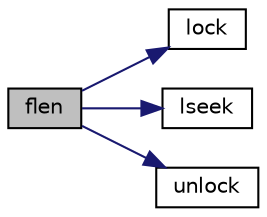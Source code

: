 digraph "flen"
{
 // LATEX_PDF_SIZE
  edge [fontname="Helvetica",fontsize="10",labelfontname="Helvetica",labelfontsize="10"];
  node [fontname="Helvetica",fontsize="10",shape=record];
  rankdir="LR";
  Node1 [label="flen",height=0.2,width=0.4,color="black", fillcolor="grey75", style="filled", fontcolor="black",tooltip=" "];
  Node1 -> Node2 [color="midnightblue",fontsize="10",style="solid",fontname="Helvetica"];
  Node2 [label="lock",height=0.2,width=0.4,color="black", fillcolor="white", style="filled",URL="$group__drivers.html#gae33bae81fdbbabfe2be20d78338bd0d9",tooltip=" "];
  Node1 -> Node3 [color="midnightblue",fontsize="10",style="solid",fontname="Helvetica"];
  Node3 [label="lseek",height=0.2,width=0.4,color="black", fillcolor="white", style="filled",URL="$group__drivers.html#gac5c73beb78fc91ecbdbe4cf4a6b4faec",tooltip=" "];
  Node1 -> Node4 [color="midnightblue",fontsize="10",style="solid",fontname="Helvetica"];
  Node4 [label="unlock",height=0.2,width=0.4,color="black", fillcolor="white", style="filled",URL="$group__drivers.html#gae6f018536d482152b993f522d8d2942d",tooltip=" "];
}
